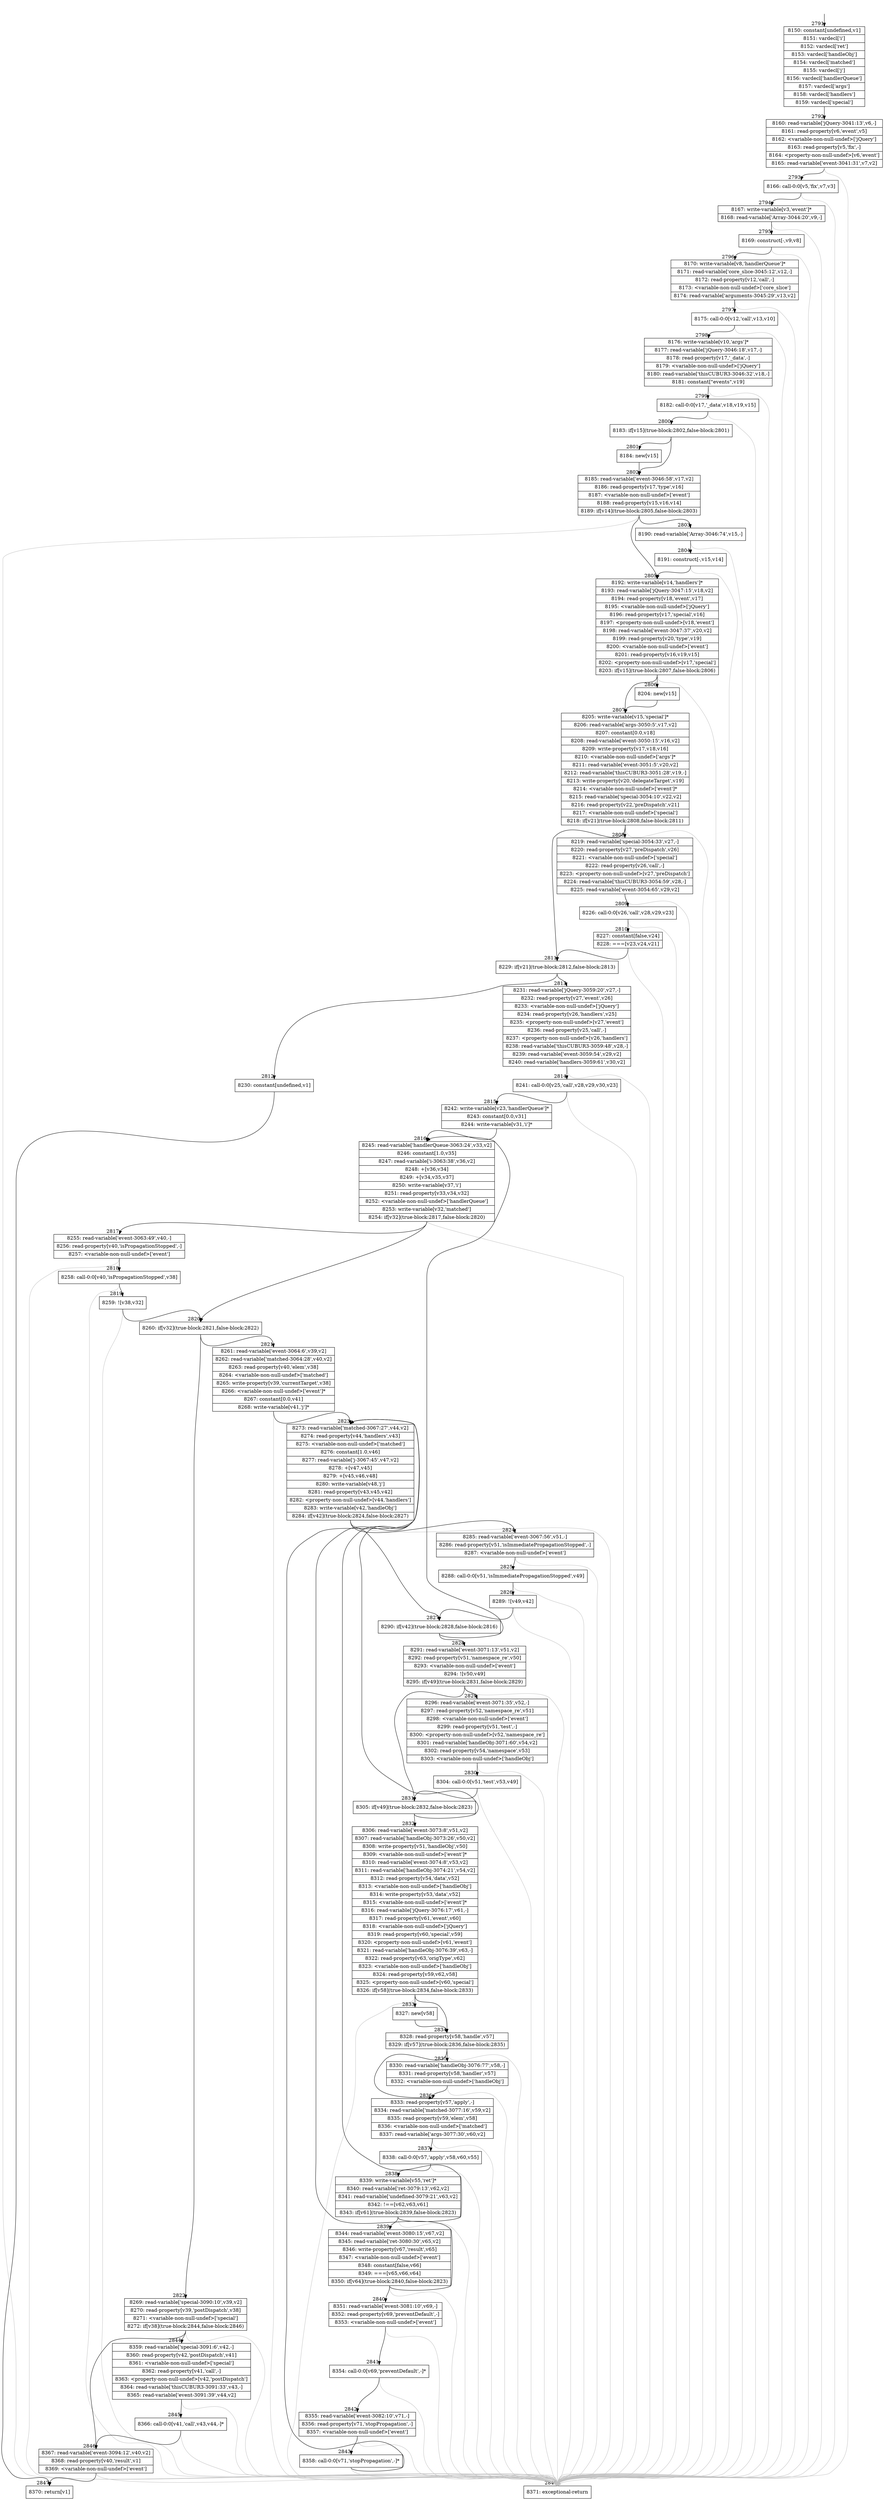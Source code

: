 digraph {
rankdir="TD"
BB_entry175[shape=none,label=""];
BB_entry175 -> BB2791 [tailport=s, headport=n, headlabel="    2791"]
BB2791 [shape=record label="{8150: constant[undefined,v1]|8151: vardecl['i']|8152: vardecl['ret']|8153: vardecl['handleObj']|8154: vardecl['matched']|8155: vardecl['j']|8156: vardecl['handlerQueue']|8157: vardecl['args']|8158: vardecl['handlers']|8159: vardecl['special']}" ] 
BB2791 -> BB2792 [tailport=s, headport=n, headlabel="      2792"]
BB2792 [shape=record label="{8160: read-variable['jQuery-3041:13',v6,-]|8161: read-property[v6,'event',v5]|8162: \<variable-non-null-undef\>['jQuery']|8163: read-property[v5,'fix',-]|8164: \<property-non-null-undef\>[v6,'event']|8165: read-variable['event-3041:31',v7,v2]}" ] 
BB2792 -> BB2793 [tailport=s, headport=n, headlabel="      2793"]
BB2792 -> BB2848 [tailport=s, headport=n, color=gray, headlabel="      2848"]
BB2793 [shape=record label="{8166: call-0:0[v5,'fix',v7,v3]}" ] 
BB2793 -> BB2794 [tailport=s, headport=n, headlabel="      2794"]
BB2793 -> BB2848 [tailport=s, headport=n, color=gray]
BB2794 [shape=record label="{8167: write-variable[v3,'event']*|8168: read-variable['Array-3044:20',v9,-]}" ] 
BB2794 -> BB2795 [tailport=s, headport=n, headlabel="      2795"]
BB2794 -> BB2848 [tailport=s, headport=n, color=gray]
BB2795 [shape=record label="{8169: construct[-,v9,v8]}" ] 
BB2795 -> BB2796 [tailport=s, headport=n, headlabel="      2796"]
BB2795 -> BB2848 [tailport=s, headport=n, color=gray]
BB2796 [shape=record label="{8170: write-variable[v8,'handlerQueue']*|8171: read-variable['core_slice-3045:12',v12,-]|8172: read-property[v12,'call',-]|8173: \<variable-non-null-undef\>['core_slice']|8174: read-variable['arguments-3045:29',v13,v2]}" ] 
BB2796 -> BB2797 [tailport=s, headport=n, headlabel="      2797"]
BB2796 -> BB2848 [tailport=s, headport=n, color=gray]
BB2797 [shape=record label="{8175: call-0:0[v12,'call',v13,v10]}" ] 
BB2797 -> BB2798 [tailport=s, headport=n, headlabel="      2798"]
BB2797 -> BB2848 [tailport=s, headport=n, color=gray]
BB2798 [shape=record label="{8176: write-variable[v10,'args']*|8177: read-variable['jQuery-3046:18',v17,-]|8178: read-property[v17,'_data',-]|8179: \<variable-non-null-undef\>['jQuery']|8180: read-variable['thisCUBUR3-3046:32',v18,-]|8181: constant[\"events\",v19]}" ] 
BB2798 -> BB2799 [tailport=s, headport=n, headlabel="      2799"]
BB2798 -> BB2848 [tailport=s, headport=n, color=gray]
BB2799 [shape=record label="{8182: call-0:0[v17,'_data',v18,v19,v15]}" ] 
BB2799 -> BB2800 [tailport=s, headport=n, headlabel="      2800"]
BB2799 -> BB2848 [tailport=s, headport=n, color=gray]
BB2800 [shape=record label="{8183: if[v15](true-block:2802,false-block:2801)}" ] 
BB2800 -> BB2802 [tailport=s, headport=n, headlabel="      2802"]
BB2800 -> BB2801 [tailport=s, headport=n, headlabel="      2801"]
BB2801 [shape=record label="{8184: new[v15]}" ] 
BB2801 -> BB2802 [tailport=s, headport=n]
BB2802 [shape=record label="{8185: read-variable['event-3046:58',v17,v2]|8186: read-property[v17,'type',v16]|8187: \<variable-non-null-undef\>['event']|8188: read-property[v15,v16,v14]|8189: if[v14](true-block:2805,false-block:2803)}" ] 
BB2802 -> BB2805 [tailport=s, headport=n, headlabel="      2805"]
BB2802 -> BB2803 [tailport=s, headport=n, headlabel="      2803"]
BB2802 -> BB2848 [tailport=s, headport=n, color=gray]
BB2803 [shape=record label="{8190: read-variable['Array-3046:74',v15,-]}" ] 
BB2803 -> BB2804 [tailport=s, headport=n, headlabel="      2804"]
BB2803 -> BB2848 [tailport=s, headport=n, color=gray]
BB2804 [shape=record label="{8191: construct[-,v15,v14]}" ] 
BB2804 -> BB2805 [tailport=s, headport=n]
BB2804 -> BB2848 [tailport=s, headport=n, color=gray]
BB2805 [shape=record label="{8192: write-variable[v14,'handlers']*|8193: read-variable['jQuery-3047:15',v18,v2]|8194: read-property[v18,'event',v17]|8195: \<variable-non-null-undef\>['jQuery']|8196: read-property[v17,'special',v16]|8197: \<property-non-null-undef\>[v18,'event']|8198: read-variable['event-3047:37',v20,v2]|8199: read-property[v20,'type',v19]|8200: \<variable-non-null-undef\>['event']|8201: read-property[v16,v19,v15]|8202: \<property-non-null-undef\>[v17,'special']|8203: if[v15](true-block:2807,false-block:2806)}" ] 
BB2805 -> BB2807 [tailport=s, headport=n, headlabel="      2807"]
BB2805 -> BB2806 [tailport=s, headport=n, headlabel="      2806"]
BB2805 -> BB2848 [tailport=s, headport=n, color=gray]
BB2806 [shape=record label="{8204: new[v15]}" ] 
BB2806 -> BB2807 [tailport=s, headport=n]
BB2807 [shape=record label="{8205: write-variable[v15,'special']*|8206: read-variable['args-3050:5',v17,v2]|8207: constant[0.0,v18]|8208: read-variable['event-3050:15',v16,v2]|8209: write-property[v17,v18,v16]|8210: \<variable-non-null-undef\>['args']*|8211: read-variable['event-3051:5',v20,v2]|8212: read-variable['thisCUBUR3-3051:28',v19,-]|8213: write-property[v20,'delegateTarget',v19]|8214: \<variable-non-null-undef\>['event']*|8215: read-variable['special-3054:10',v22,v2]|8216: read-property[v22,'preDispatch',v21]|8217: \<variable-non-null-undef\>['special']|8218: if[v21](true-block:2808,false-block:2811)}" ] 
BB2807 -> BB2811 [tailport=s, headport=n, headlabel="      2811"]
BB2807 -> BB2808 [tailport=s, headport=n, headlabel="      2808"]
BB2807 -> BB2848 [tailport=s, headport=n, color=gray]
BB2808 [shape=record label="{8219: read-variable['special-3054:33',v27,-]|8220: read-property[v27,'preDispatch',v26]|8221: \<variable-non-null-undef\>['special']|8222: read-property[v26,'call',-]|8223: \<property-non-null-undef\>[v27,'preDispatch']|8224: read-variable['thisCUBUR3-3054:59',v28,-]|8225: read-variable['event-3054:65',v29,v2]}" ] 
BB2808 -> BB2809 [tailport=s, headport=n, headlabel="      2809"]
BB2808 -> BB2848 [tailport=s, headport=n, color=gray]
BB2809 [shape=record label="{8226: call-0:0[v26,'call',v28,v29,v23]}" ] 
BB2809 -> BB2810 [tailport=s, headport=n, headlabel="      2810"]
BB2809 -> BB2848 [tailport=s, headport=n, color=gray]
BB2810 [shape=record label="{8227: constant[false,v24]|8228: ===[v23,v24,v21]}" ] 
BB2810 -> BB2811 [tailport=s, headport=n]
BB2810 -> BB2848 [tailport=s, headport=n, color=gray]
BB2811 [shape=record label="{8229: if[v21](true-block:2812,false-block:2813)}" ] 
BB2811 -> BB2812 [tailport=s, headport=n, headlabel="      2812"]
BB2811 -> BB2813 [tailport=s, headport=n, headlabel="      2813"]
BB2812 [shape=record label="{8230: constant[undefined,v1]}" ] 
BB2812 -> BB2847 [tailport=s, headport=n, headlabel="      2847"]
BB2813 [shape=record label="{8231: read-variable['jQuery-3059:20',v27,-]|8232: read-property[v27,'event',v26]|8233: \<variable-non-null-undef\>['jQuery']|8234: read-property[v26,'handlers',v25]|8235: \<property-non-null-undef\>[v27,'event']|8236: read-property[v25,'call',-]|8237: \<property-non-null-undef\>[v26,'handlers']|8238: read-variable['thisCUBUR3-3059:48',v28,-]|8239: read-variable['event-3059:54',v29,v2]|8240: read-variable['handlers-3059:61',v30,v2]}" ] 
BB2813 -> BB2814 [tailport=s, headport=n, headlabel="      2814"]
BB2813 -> BB2848 [tailport=s, headport=n, color=gray]
BB2814 [shape=record label="{8241: call-0:0[v25,'call',v28,v29,v30,v23]}" ] 
BB2814 -> BB2815 [tailport=s, headport=n, headlabel="      2815"]
BB2814 -> BB2848 [tailport=s, headport=n, color=gray]
BB2815 [shape=record label="{8242: write-variable[v23,'handlerQueue']*|8243: constant[0.0,v31]|8244: write-variable[v31,'i']*}" ] 
BB2815 -> BB2816 [tailport=s, headport=n, headlabel="      2816"]
BB2816 [shape=record label="{8245: read-variable['handlerQueue-3063:24',v33,v2]|8246: constant[1.0,v35]|8247: read-variable['i-3063:38',v36,v2]|8248: +[v36,v34]|8249: +[v34,v35,v37]|8250: write-variable[v37,'i']|8251: read-property[v33,v34,v32]|8252: \<variable-non-null-undef\>['handlerQueue']|8253: write-variable[v32,'matched']|8254: if[v32](true-block:2817,false-block:2820)}" ] 
BB2816 -> BB2820 [tailport=s, headport=n, headlabel="      2820"]
BB2816 -> BB2817 [tailport=s, headport=n, headlabel="      2817"]
BB2816 -> BB2848 [tailport=s, headport=n, color=gray]
BB2817 [shape=record label="{8255: read-variable['event-3063:49',v40,-]|8256: read-property[v40,'isPropagationStopped',-]|8257: \<variable-non-null-undef\>['event']}" ] 
BB2817 -> BB2818 [tailport=s, headport=n, headlabel="      2818"]
BB2817 -> BB2848 [tailport=s, headport=n, color=gray]
BB2818 [shape=record label="{8258: call-0:0[v40,'isPropagationStopped',v38]}" ] 
BB2818 -> BB2819 [tailport=s, headport=n, headlabel="      2819"]
BB2818 -> BB2848 [tailport=s, headport=n, color=gray]
BB2819 [shape=record label="{8259: ![v38,v32]}" ] 
BB2819 -> BB2820 [tailport=s, headport=n]
BB2819 -> BB2848 [tailport=s, headport=n, color=gray]
BB2820 [shape=record label="{8260: if[v32](true-block:2821,false-block:2822)}" ] 
BB2820 -> BB2821 [tailport=s, headport=n, headlabel="      2821"]
BB2820 -> BB2822 [tailport=s, headport=n, headlabel="      2822"]
BB2821 [shape=record label="{8261: read-variable['event-3064:6',v39,v2]|8262: read-variable['matched-3064:28',v40,v2]|8263: read-property[v40,'elem',v38]|8264: \<variable-non-null-undef\>['matched']|8265: write-property[v39,'currentTarget',v38]|8266: \<variable-non-null-undef\>['event']*|8267: constant[0.0,v41]|8268: write-variable[v41,'j']*}" ] 
BB2821 -> BB2823 [tailport=s, headport=n, headlabel="      2823"]
BB2821 -> BB2848 [tailport=s, headport=n, color=gray]
BB2822 [shape=record label="{8269: read-variable['special-3090:10',v39,v2]|8270: read-property[v39,'postDispatch',v38]|8271: \<variable-non-null-undef\>['special']|8272: if[v38](true-block:2844,false-block:2846)}" ] 
BB2822 -> BB2844 [tailport=s, headport=n, headlabel="      2844"]
BB2822 -> BB2846 [tailport=s, headport=n, headlabel="      2846"]
BB2822 -> BB2848 [tailport=s, headport=n, color=gray]
BB2823 [shape=record label="{8273: read-variable['matched-3067:27',v44,v2]|8274: read-property[v44,'handlers',v43]|8275: \<variable-non-null-undef\>['matched']|8276: constant[1.0,v46]|8277: read-variable['j-3067:45',v47,v2]|8278: +[v47,v45]|8279: +[v45,v46,v48]|8280: write-variable[v48,'j']|8281: read-property[v43,v45,v42]|8282: \<property-non-null-undef\>[v44,'handlers']|8283: write-variable[v42,'handleObj']|8284: if[v42](true-block:2824,false-block:2827)}" ] 
BB2823 -> BB2827 [tailport=s, headport=n, headlabel="      2827"]
BB2823 -> BB2824 [tailport=s, headport=n, headlabel="      2824"]
BB2823 -> BB2848 [tailport=s, headport=n, color=gray]
BB2824 [shape=record label="{8285: read-variable['event-3067:56',v51,-]|8286: read-property[v51,'isImmediatePropagationStopped',-]|8287: \<variable-non-null-undef\>['event']}" ] 
BB2824 -> BB2825 [tailport=s, headport=n, headlabel="      2825"]
BB2824 -> BB2848 [tailport=s, headport=n, color=gray]
BB2825 [shape=record label="{8288: call-0:0[v51,'isImmediatePropagationStopped',v49]}" ] 
BB2825 -> BB2826 [tailport=s, headport=n, headlabel="      2826"]
BB2825 -> BB2848 [tailport=s, headport=n, color=gray]
BB2826 [shape=record label="{8289: ![v49,v42]}" ] 
BB2826 -> BB2827 [tailport=s, headport=n]
BB2826 -> BB2848 [tailport=s, headport=n, color=gray]
BB2827 [shape=record label="{8290: if[v42](true-block:2828,false-block:2816)}" ] 
BB2827 -> BB2828 [tailport=s, headport=n, headlabel="      2828"]
BB2827 -> BB2816 [tailport=s, headport=n]
BB2828 [shape=record label="{8291: read-variable['event-3071:13',v51,v2]|8292: read-property[v51,'namespace_re',v50]|8293: \<variable-non-null-undef\>['event']|8294: ![v50,v49]|8295: if[v49](true-block:2831,false-block:2829)}" ] 
BB2828 -> BB2831 [tailport=s, headport=n, headlabel="      2831"]
BB2828 -> BB2829 [tailport=s, headport=n, headlabel="      2829"]
BB2828 -> BB2848 [tailport=s, headport=n, color=gray]
BB2829 [shape=record label="{8296: read-variable['event-3071:35',v52,-]|8297: read-property[v52,'namespace_re',v51]|8298: \<variable-non-null-undef\>['event']|8299: read-property[v51,'test',-]|8300: \<property-non-null-undef\>[v52,'namespace_re']|8301: read-variable['handleObj-3071:60',v54,v2]|8302: read-property[v54,'namespace',v53]|8303: \<variable-non-null-undef\>['handleObj']}" ] 
BB2829 -> BB2830 [tailport=s, headport=n, headlabel="      2830"]
BB2829 -> BB2848 [tailport=s, headport=n, color=gray]
BB2830 [shape=record label="{8304: call-0:0[v51,'test',v53,v49]}" ] 
BB2830 -> BB2831 [tailport=s, headport=n]
BB2830 -> BB2848 [tailport=s, headport=n, color=gray]
BB2831 [shape=record label="{8305: if[v49](true-block:2832,false-block:2823)}" ] 
BB2831 -> BB2832 [tailport=s, headport=n, headlabel="      2832"]
BB2831 -> BB2823 [tailport=s, headport=n]
BB2832 [shape=record label="{8306: read-variable['event-3073:8',v51,v2]|8307: read-variable['handleObj-3073:26',v50,v2]|8308: write-property[v51,'handleObj',v50]|8309: \<variable-non-null-undef\>['event']*|8310: read-variable['event-3074:8',v53,v2]|8311: read-variable['handleObj-3074:21',v54,v2]|8312: read-property[v54,'data',v52]|8313: \<variable-non-null-undef\>['handleObj']|8314: write-property[v53,'data',v52]|8315: \<variable-non-null-undef\>['event']*|8316: read-variable['jQuery-3076:17',v61,-]|8317: read-property[v61,'event',v60]|8318: \<variable-non-null-undef\>['jQuery']|8319: read-property[v60,'special',v59]|8320: \<property-non-null-undef\>[v61,'event']|8321: read-variable['handleObj-3076:39',v63,-]|8322: read-property[v63,'origType',v62]|8323: \<variable-non-null-undef\>['handleObj']|8324: read-property[v59,v62,v58]|8325: \<property-non-null-undef\>[v60,'special']|8326: if[v58](true-block:2834,false-block:2833)}" ] 
BB2832 -> BB2834 [tailport=s, headport=n, headlabel="      2834"]
BB2832 -> BB2833 [tailport=s, headport=n, headlabel="      2833"]
BB2832 -> BB2848 [tailport=s, headport=n, color=gray]
BB2833 [shape=record label="{8327: new[v58]}" ] 
BB2833 -> BB2834 [tailport=s, headport=n]
BB2834 [shape=record label="{8328: read-property[v58,'handle',v57]|8329: if[v57](true-block:2836,false-block:2835)}" ] 
BB2834 -> BB2836 [tailport=s, headport=n, headlabel="      2836"]
BB2834 -> BB2835 [tailport=s, headport=n, headlabel="      2835"]
BB2834 -> BB2848 [tailport=s, headport=n, color=gray]
BB2835 [shape=record label="{8330: read-variable['handleObj-3076:77',v58,-]|8331: read-property[v58,'handler',v57]|8332: \<variable-non-null-undef\>['handleObj']}" ] 
BB2835 -> BB2836 [tailport=s, headport=n]
BB2835 -> BB2848 [tailport=s, headport=n, color=gray]
BB2836 [shape=record label="{8333: read-property[v57,'apply',-]|8334: read-variable['matched-3077:16',v59,v2]|8335: read-property[v59,'elem',v58]|8336: \<variable-non-null-undef\>['matched']|8337: read-variable['args-3077:30',v60,v2]}" ] 
BB2836 -> BB2837 [tailport=s, headport=n, headlabel="      2837"]
BB2836 -> BB2848 [tailport=s, headport=n, color=gray]
BB2837 [shape=record label="{8338: call-0:0[v57,'apply',v58,v60,v55]}" ] 
BB2837 -> BB2838 [tailport=s, headport=n, headlabel="      2838"]
BB2837 -> BB2848 [tailport=s, headport=n, color=gray]
BB2838 [shape=record label="{8339: write-variable[v55,'ret']*|8340: read-variable['ret-3079:13',v62,v2]|8341: read-variable['undefined-3079:21',v63,v2]|8342: !==[v62,v63,v61]|8343: if[v61](true-block:2839,false-block:2823)}" ] 
BB2838 -> BB2839 [tailport=s, headport=n, headlabel="      2839"]
BB2838 -> BB2823 [tailport=s, headport=n]
BB2838 -> BB2848 [tailport=s, headport=n, color=gray]
BB2839 [shape=record label="{8344: read-variable['event-3080:15',v67,v2]|8345: read-variable['ret-3080:30',v65,v2]|8346: write-property[v67,'result',v65]|8347: \<variable-non-null-undef\>['event']|8348: constant[false,v66]|8349: ===[v65,v66,v64]|8350: if[v64](true-block:2840,false-block:2823)}" ] 
BB2839 -> BB2840 [tailport=s, headport=n, headlabel="      2840"]
BB2839 -> BB2823 [tailport=s, headport=n]
BB2839 -> BB2848 [tailport=s, headport=n, color=gray]
BB2840 [shape=record label="{8351: read-variable['event-3081:10',v69,-]|8352: read-property[v69,'preventDefault',-]|8353: \<variable-non-null-undef\>['event']}" ] 
BB2840 -> BB2841 [tailport=s, headport=n, headlabel="      2841"]
BB2840 -> BB2848 [tailport=s, headport=n, color=gray]
BB2841 [shape=record label="{8354: call-0:0[v69,'preventDefault',-]*}" ] 
BB2841 -> BB2842 [tailport=s, headport=n, headlabel="      2842"]
BB2841 -> BB2848 [tailport=s, headport=n, color=gray]
BB2842 [shape=record label="{8355: read-variable['event-3082:10',v71,-]|8356: read-property[v71,'stopPropagation',-]|8357: \<variable-non-null-undef\>['event']}" ] 
BB2842 -> BB2843 [tailport=s, headport=n, headlabel="      2843"]
BB2842 -> BB2848 [tailport=s, headport=n, color=gray]
BB2843 [shape=record label="{8358: call-0:0[v71,'stopPropagation',-]*}" ] 
BB2843 -> BB2823 [tailport=s, headport=n]
BB2843 -> BB2848 [tailport=s, headport=n, color=gray]
BB2844 [shape=record label="{8359: read-variable['special-3091:6',v42,-]|8360: read-property[v42,'postDispatch',v41]|8361: \<variable-non-null-undef\>['special']|8362: read-property[v41,'call',-]|8363: \<property-non-null-undef\>[v42,'postDispatch']|8364: read-variable['thisCUBUR3-3091:33',v43,-]|8365: read-variable['event-3091:39',v44,v2]}" ] 
BB2844 -> BB2845 [tailport=s, headport=n, headlabel="      2845"]
BB2844 -> BB2848 [tailport=s, headport=n, color=gray]
BB2845 [shape=record label="{8366: call-0:0[v41,'call',v43,v44,-]*}" ] 
BB2845 -> BB2846 [tailport=s, headport=n]
BB2845 -> BB2848 [tailport=s, headport=n, color=gray]
BB2846 [shape=record label="{8367: read-variable['event-3094:12',v40,v2]|8368: read-property[v40,'result',v1]|8369: \<variable-non-null-undef\>['event']}" ] 
BB2846 -> BB2847 [tailport=s, headport=n]
BB2846 -> BB2848 [tailport=s, headport=n, color=gray]
BB2847 [shape=record label="{8370: return[v1]}" ] 
BB2848 [shape=record label="{8371: exceptional-return}" ] 
}
